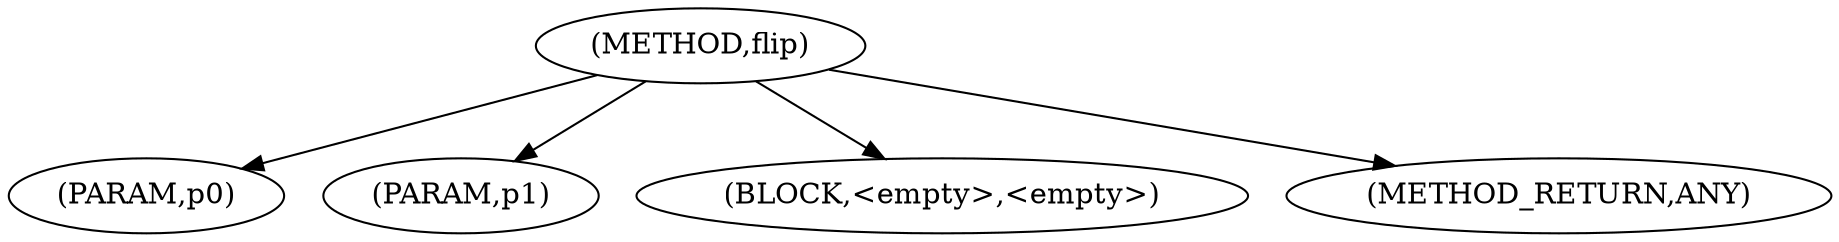 digraph "flip" {  
"275" [label = <(METHOD,flip)> ]
"276" [label = <(PARAM,p0)> ]
"277" [label = <(PARAM,p1)> ]
"278" [label = <(BLOCK,&lt;empty&gt;,&lt;empty&gt;)> ]
"279" [label = <(METHOD_RETURN,ANY)> ]
  "275" -> "276" 
  "275" -> "277" 
  "275" -> "278" 
  "275" -> "279" 
}
